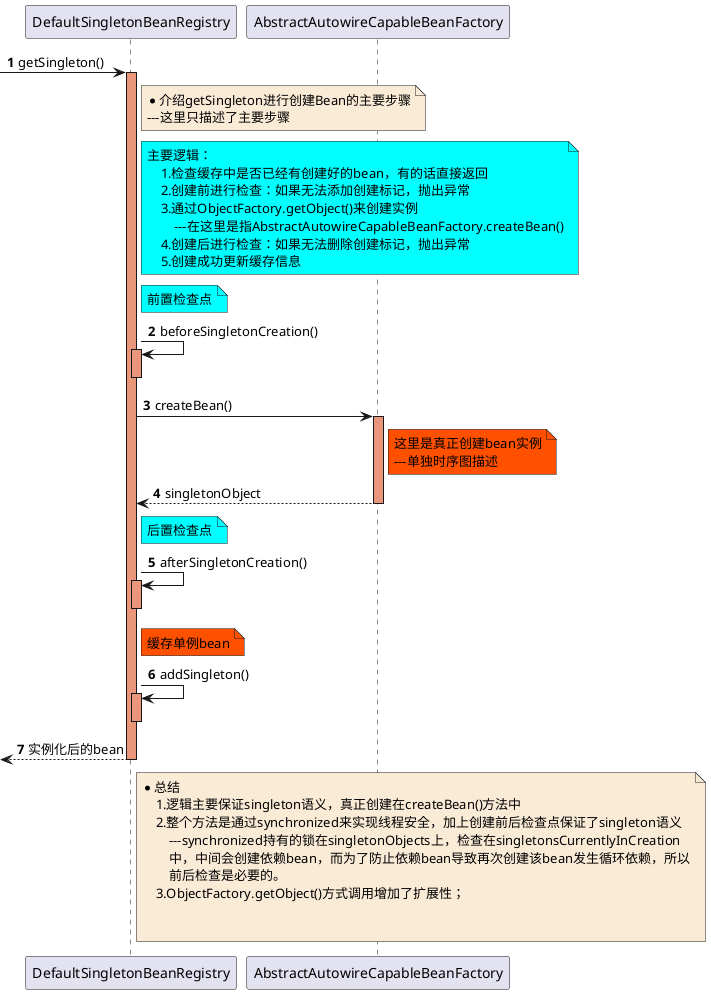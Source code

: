 @startuml

autonumber

-> DefaultSingletonBeanRegistry: getSingleton()
activate DefaultSingletonBeanRegistry #DarkSalmon

    note right of DefaultSingletonBeanRegistry #FAEBD7
        *介绍getSingleton进行创建Bean的主要步骤
        ---这里只描述了主要步骤
    end note

    note right of DefaultSingletonBeanRegistry #aqua
        主要逻辑：
            1.检查缓存中是否已经有创建好的bean，有的话直接返回
            2.创建前进行检查：如果无法添加创建标记，抛出异常
            3.通过ObjectFactory.getObject()来创建实例
                ---在这里是指AbstractAutowireCapableBeanFactory.createBean()
            4.创建后进行检查：如果无法删除创建标记，抛出异常
            5.创建成功更新缓存信息
    end note

    note right of DefaultSingletonBeanRegistry #aqua
       前置检查点
    end note
    DefaultSingletonBeanRegistry -> DefaultSingletonBeanRegistry : beforeSingletonCreation()
    activate DefaultSingletonBeanRegistry #DarkSalmon
    deactivate DefaultSingletonBeanRegistry

    DefaultSingletonBeanRegistry -> AbstractAutowireCapableBeanFactory: createBean()
    activate AbstractAutowireCapableBeanFactory #DarkSalmon
        note right of AbstractAutowireCapableBeanFactory #FF5000
           这里是真正创建bean实例
           ---单独时序图描述
        end note
    AbstractAutowireCapableBeanFactory --> DefaultSingletonBeanRegistry : singletonObject
    deactivate AbstractAutowireCapableBeanFactory

    note right of DefaultSingletonBeanRegistry #aqua
       后置检查点
    end note
    DefaultSingletonBeanRegistry -> DefaultSingletonBeanRegistry : afterSingletonCreation()
    activate DefaultSingletonBeanRegistry #DarkSalmon
    deactivate DefaultSingletonBeanRegistry

    note right of DefaultSingletonBeanRegistry #FF5000
       缓存单例bean
    end note
    DefaultSingletonBeanRegistry -> DefaultSingletonBeanRegistry : addSingleton()
    activate DefaultSingletonBeanRegistry #DarkSalmon
    deactivate DefaultSingletonBeanRegistry


<-- DefaultSingletonBeanRegistry : 实例化后的bean
deactivate DefaultSingletonBeanRegistry

    note right of DefaultSingletonBeanRegistry #FAEBD7
        *总结
            1.逻辑主要保证singleton语义，真正创建在createBean()方法中
            2.整个方法是通过synchronized来实现线程安全，加上创建前后检查点保证了singleton语义
                ---synchronized持有的锁在singletonObjects上，检查在singletonsCurrentlyInCreation
                中，中间会创建依赖bean，而为了防止依赖bean导致再次创建该bean发生循环依赖，所以
                前后检查是必要的。
            3.ObjectFactory.getObject()方式调用增加了扩展性；


    end note

@enduml